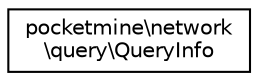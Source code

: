 digraph "Graphical Class Hierarchy"
{
 // INTERACTIVE_SVG=YES
 // LATEX_PDF_SIZE
  edge [fontname="Helvetica",fontsize="10",labelfontname="Helvetica",labelfontsize="10"];
  node [fontname="Helvetica",fontsize="10",shape=record];
  rankdir="LR";
  Node0 [label="pocketmine\\network\l\\query\\QueryInfo",height=0.2,width=0.4,color="black", fillcolor="white", style="filled",URL="$da/d3f/classpocketmine_1_1network_1_1query_1_1_query_info.html",tooltip=" "];
}
